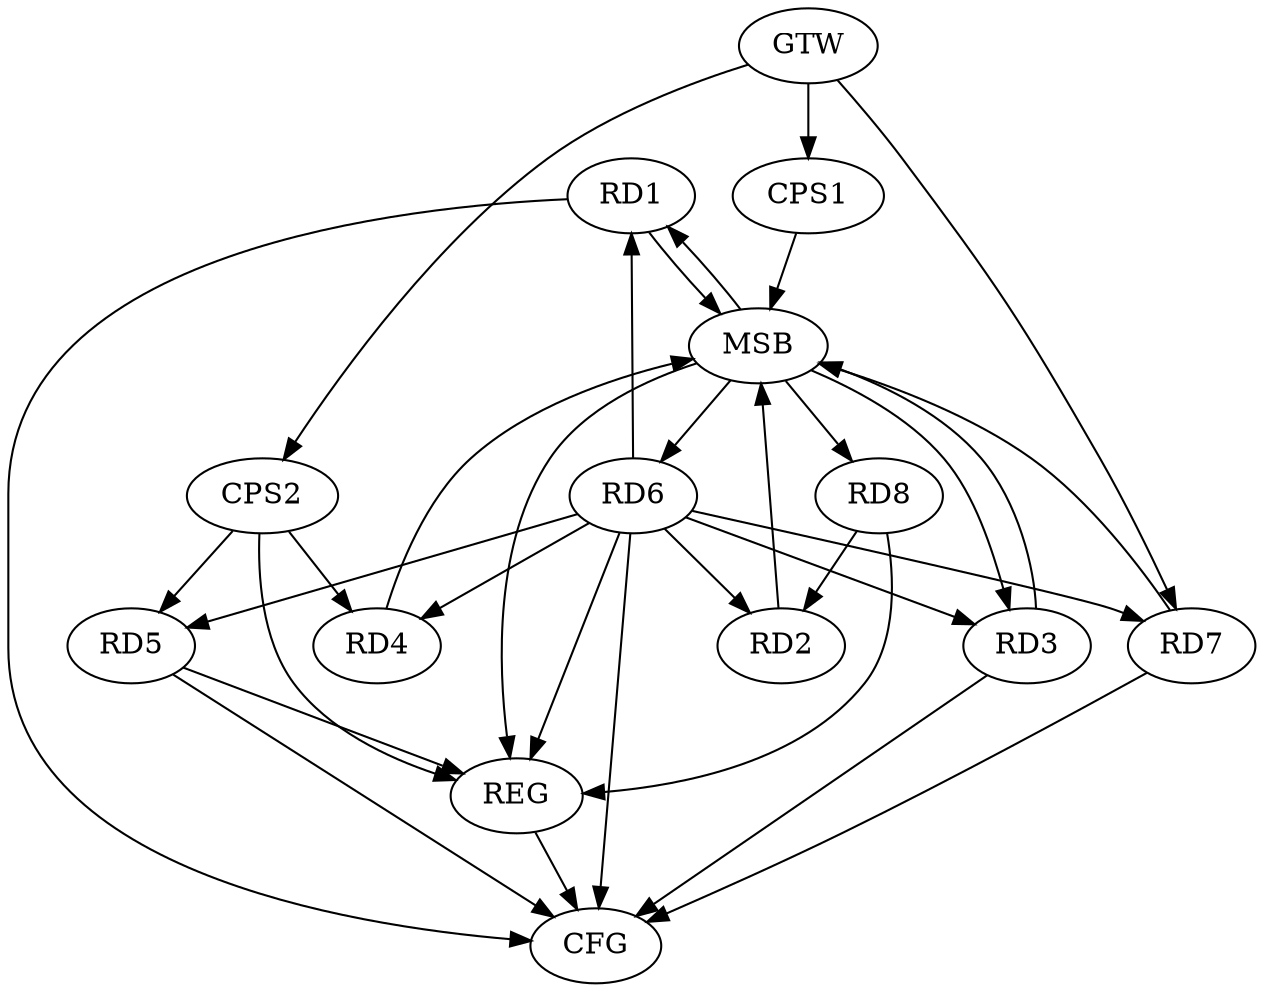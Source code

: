 strict digraph G {
  RD1 [ label="RD1" ];
  RD2 [ label="RD2" ];
  RD3 [ label="RD3" ];
  RD4 [ label="RD4" ];
  RD5 [ label="RD5" ];
  RD6 [ label="RD6" ];
  RD7 [ label="RD7" ];
  RD8 [ label="RD8" ];
  CPS1 [ label="CPS1" ];
  CPS2 [ label="CPS2" ];
  GTW [ label="GTW" ];
  REG [ label="REG" ];
  MSB [ label="MSB" ];
  CFG [ label="CFG" ];
  RD6 -> RD2;
  RD8 -> RD2;
  CPS2 -> RD4;
  CPS2 -> RD5;
  GTW -> RD7;
  GTW -> CPS1;
  GTW -> CPS2;
  RD5 -> REG;
  RD6 -> REG;
  RD8 -> REG;
  CPS2 -> REG;
  RD1 -> MSB;
  MSB -> REG;
  RD2 -> MSB;
  MSB -> RD8;
  RD3 -> MSB;
  RD4 -> MSB;
  RD7 -> MSB;
  MSB -> RD6;
  CPS1 -> MSB;
  MSB -> RD1;
  MSB -> RD3;
  RD3 -> CFG;
  RD7 -> CFG;
  RD5 -> CFG;
  RD1 -> CFG;
  REG -> CFG;
  RD6 -> CFG;
  RD6 -> RD1;
  RD6 -> RD3;
  RD6 -> RD7;
  RD6 -> RD5;
  RD6 -> RD4;
}
